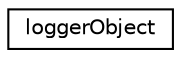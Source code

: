 digraph "Graphical Class Hierarchy"
{
 // INTERACTIVE_SVG=YES
 // LATEX_PDF_SIZE
  edge [fontname="Helvetica",fontsize="10",labelfontname="Helvetica",labelfontsize="10"];
  node [fontname="Helvetica",fontsize="10",shape=record];
  rankdir="LR";
  Node0 [label="loggerObject",height=0.2,width=0.4,color="black", fillcolor="white", style="filled",URL="$df/d67/classloggerObject.html",tooltip=" "];
}
